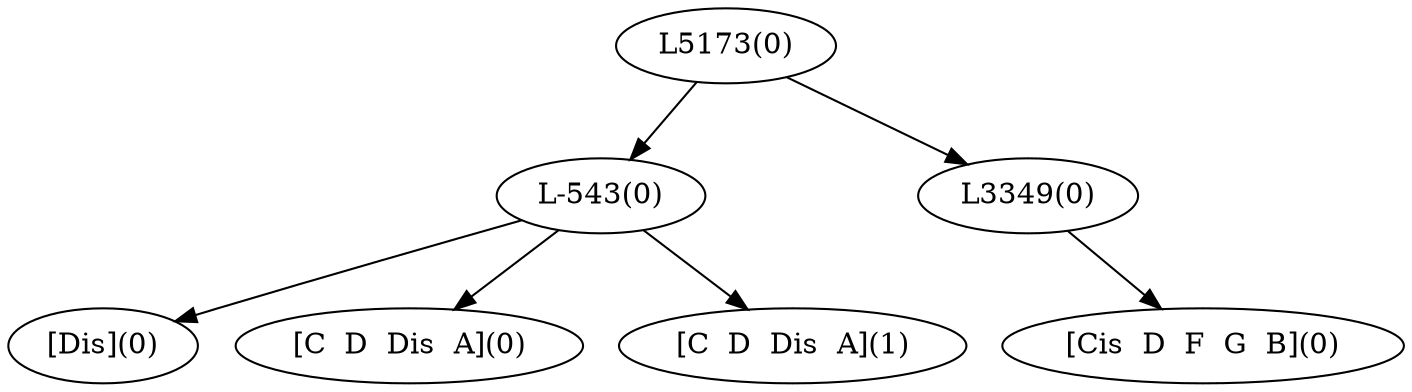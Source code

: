 digraph sample{
"L-543(0)"->"[Dis](0)"
"L-543(0)"->"[C  D  Dis  A](0)"
"L-543(0)"->"[C  D  Dis  A](1)"
"L3349(0)"->"[Cis  D  F  G  B](0)"
"L5173(0)"->"L-543(0)"
"L5173(0)"->"L3349(0)"
{rank = min; "L5173(0)"}
{rank = same; "L-543(0)"; "L3349(0)";}
{rank = max; "[C  D  Dis  A](0)"; "[C  D  Dis  A](1)"; "[Cis  D  F  G  B](0)"; "[Dis](0)";}
}